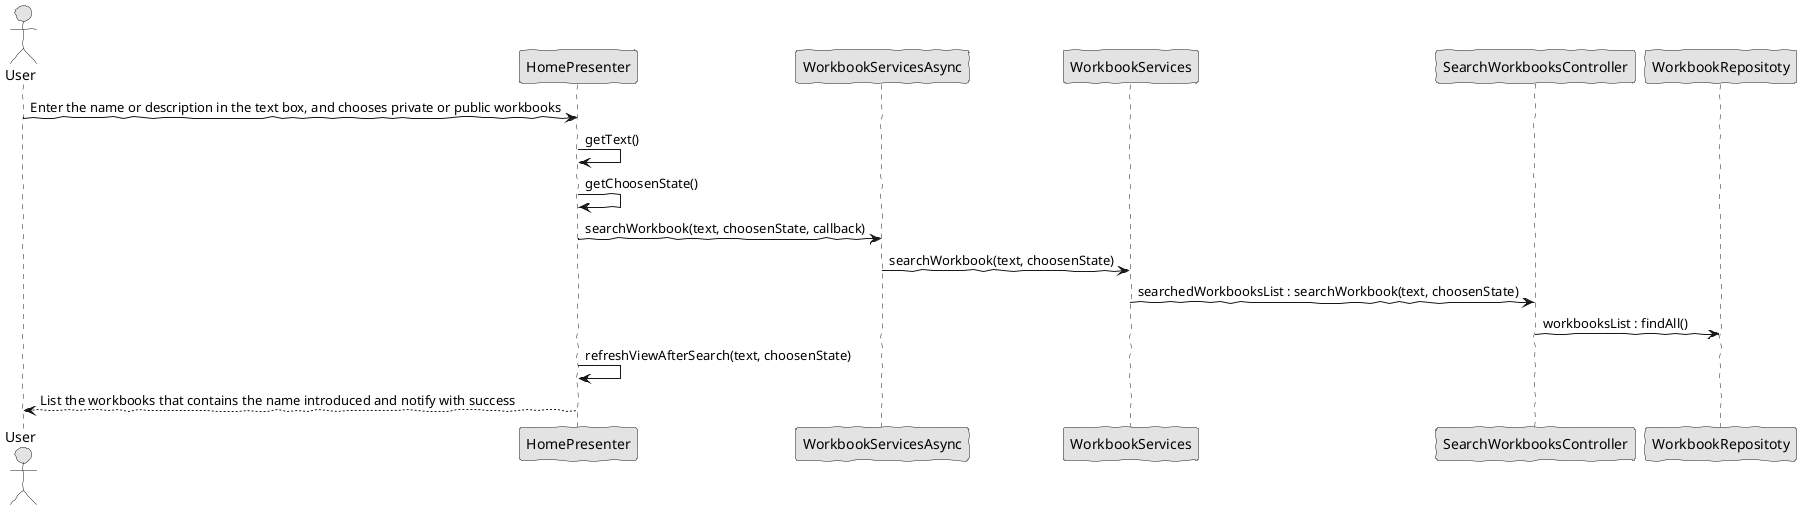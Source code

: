 @startuml 
skinparam handwritten true
skinparam monochrome true
skinparam packageStyle rect
skinparam defaultFontName FG Virgil
skinparam shadowing false

actor User

User->HomePresenter : Enter the name or description in the text box, and chooses private or public workbooks
HomePresenter->HomePresenter : getText()
HomePresenter->HomePresenter : getChoosenState()
HomePresenter -> WorkbookServicesAsync : searchWorkbook(text, choosenState, callback)
WorkbookServicesAsync -> WorkbookServices: searchWorkbook(text, choosenState)
WorkbookServices -> SearchWorkbooksController : searchedWorkbooksList : searchWorkbook(text, choosenState)
SearchWorkbooksController->WorkbookRepositoty : workbooksList : findAll()
HomePresenter->HomePresenter : refreshViewAfterSearch(text, choosenState) 
HomePresenter-->User : List the workbooks that contains the name introduced and notify with success
@enduml
